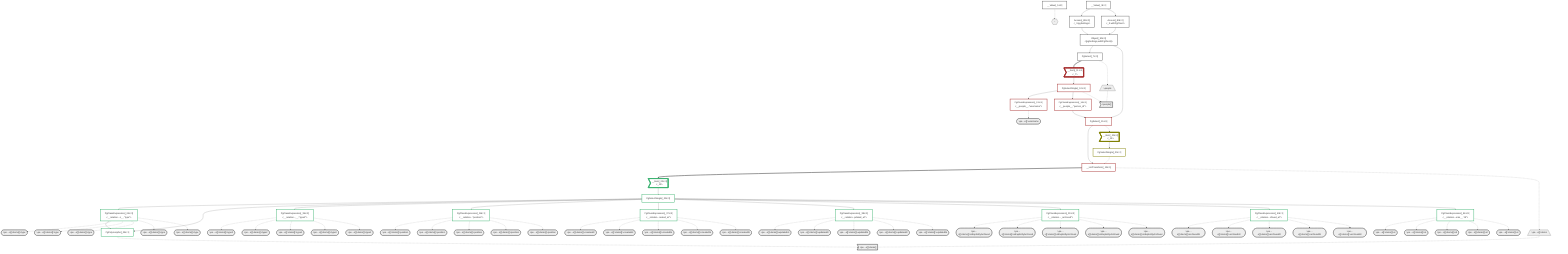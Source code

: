 graph TD
    classDef path fill:#eee,stroke:#000
    classDef plan fill:#fff,stroke-width:3px
    classDef itemplan fill:#fff,stroke-width:6px
    classDef sideeffectplan fill:#f00,stroke-width:6px

    %% subgraph fields
    P1{{"~"}}:::path
    P2[/">people"\]:::path
    P3>">people[]"]:::path
    P2 -.- P3
    P4([">pe…e[]>username"]):::path
    %% P3 -.-> P4
    P5[/">pe…e[]>items"\]:::path
    P6>">pe…e[]>items[]"]:::path
    P5 -.- P6
    P7([">pe…e[]>items[]>id"]):::path
    %% P6 -.-> P7
    P8([">pe…e[]>items[]>type"]):::path
    %% P6 -.-> P8
    P9([">pe…e[]>items[]>type2"]):::path
    %% P6 -.-> P9
    P10([">pe…e[]>items[]>position"]):::path
    %% P6 -.-> P10
    P11([">pe…e[]>items[]>createdAt"]):::path
    %% P6 -.-> P11
    P12([">pe…e[]>items[]>updatedAt"]):::path
    %% P6 -.-> P12
    P13([">pe…e[]>items[]>isExplicitlyArchived"]):::path
    %% P6 -.-> P13
    P14([">pe…e[]>items[]>archivedAt"]):::path
    %% P6 -.-> P14
    P15([">pe…e[]>items[]>id"]):::path
    %% P6 -.-> P15
    P16([">pe…e[]>items[]>type"]):::path
    %% P6 -.-> P16
    P17([">pe…e[]>items[]>type2"]):::path
    %% P6 -.-> P17
    P18([">pe…e[]>items[]>position"]):::path
    %% P6 -.-> P18
    P19([">pe…e[]>items[]>createdAt"]):::path
    %% P6 -.-> P19
    P20([">pe…e[]>items[]>updatedAt"]):::path
    %% P6 -.-> P20
    P21([">pe…e[]>items[]>isExplicitlyArchived"]):::path
    %% P6 -.-> P21
    P22([">pe…e[]>items[]>archivedAt"]):::path
    %% P6 -.-> P22
    P23([">pe…e[]>items[]>id"]):::path
    %% P6 -.-> P23
    P24([">pe…e[]>items[]>type"]):::path
    %% P6 -.-> P24
    P25([">pe…e[]>items[]>type2"]):::path
    %% P6 -.-> P25
    P26([">pe…e[]>items[]>position"]):::path
    %% P6 -.-> P26
    P27([">pe…e[]>items[]>createdAt"]):::path
    %% P6 -.-> P27
    P28([">pe…e[]>items[]>updatedAt"]):::path
    %% P6 -.-> P28
    P29([">pe…e[]>items[]>isExplicitlyArchived"]):::path
    %% P6 -.-> P29
    P30([">pe…e[]>items[]>archivedAt"]):::path
    %% P6 -.-> P30
    P31([">pe…e[]>items[]>id"]):::path
    %% P6 -.-> P31
    P32([">pe…e[]>items[]>type"]):::path
    %% P6 -.-> P32
    P33([">pe…e[]>items[]>type2"]):::path
    %% P6 -.-> P33
    P34([">pe…e[]>items[]>position"]):::path
    %% P6 -.-> P34
    P35([">pe…e[]>items[]>createdAt"]):::path
    %% P6 -.-> P35
    P36([">pe…e[]>items[]>updatedAt"]):::path
    %% P6 -.-> P36
    P37([">pe…e[]>items[]>isExplicitlyArchived"]):::path
    %% P6 -.-> P37
    P38([">pe…e[]>items[]>archivedAt"]):::path
    %% P6 -.-> P38
    P39([">pe…e[]>items[]>id"]):::path
    %% P6 -.-> P39
    P40([">pe…e[]>items[]>type"]):::path
    %% P6 -.-> P40
    P41([">pe…e[]>items[]>type2"]):::path
    %% P6 -.-> P41
    P42([">pe…e[]>items[]>position"]):::path
    %% P6 -.-> P42
    P43([">pe…e[]>items[]>createdAt"]):::path
    %% P6 -.-> P43
    P44([">pe…e[]>items[]>updatedAt"]):::path
    %% P6 -.-> P44
    P45([">pe…e[]>items[]>isExplicitlyArchived"]):::path
    %% P6 -.-> P45
    P46([">pe…e[]>items[]>archivedAt"]):::path
    %% P6 -.-> P46
    %% P3 -.-> P5
    %% P1 -.-> P2
    %% end

    %% define plans
    __Value_3["__Value[_3∈0]<br /><context>"]:::plan
    __Value_5["__Value[_5∈0]<br /><rootValue>"]:::plan
    PgSelect_7["PgSelect[_7∈0]<br /><people>"]:::plan
    __Item_11>"__Item[_11∈1]<br /><_7>"]:::itemplan
    PgSelectSingle_12["PgSelectSingle[_12∈1]<br /><people>"]:::plan
    PgClassExpression_13["PgClassExpression[_13∈1]<br /><__people__.#quot;username#quot;>"]:::plan
    PgClassExpression_14["PgClassExpression[_14∈1]<br /><__people__.#quot;person_id#quot;>"]:::plan
    PgSelect_15["PgSelect[_15∈1]<br /><relational_items>"]:::plan
    __ListTransform_19["__ListTransform[_19∈1]<br /><each:_15>"]:::plan
    __Item_20>"__Item[_20∈2]<br /><_15>"]:::itemplan
    PgSelectSingle_21["PgSelectSingle[_21∈2]<br /><relational_items>"]:::plan
    __Item_22>"__Item[_22∈3]<br /><_19>"]:::itemplan
    PgSelectSingle_23["PgSelectSingle[_23∈3]<br /><relational_items>"]:::plan
    PgClassExpression_24["PgClassExpression[_24∈3]<br /><__relation...s__.#quot;type#quot;>"]:::plan
    PgPolymorphic_25["PgPolymorphic[_25∈3]"]:::plan
    PgClassExpression_35["PgClassExpression[_35∈3]<br /><__relation...__.#quot;type2#quot;>"]:::plan
    PgClassExpression_36["PgClassExpression[_36∈3]<br /><__relation...#quot;position#quot;>"]:::plan
    PgClassExpression_37["PgClassExpression[_37∈3]<br /><__relation...reated_at#quot;>"]:::plan
    PgClassExpression_38["PgClassExpression[_38∈3]<br /><__relation...pdated_at#quot;>"]:::plan
    PgClassExpression_39["PgClassExpression[_39∈3]<br /><__relation..._archived#quot;>"]:::plan
    PgClassExpression_40["PgClassExpression[_40∈3]<br /><__relation...chived_at#quot;>"]:::plan
    PgClassExpression_86["PgClassExpression[_86∈3]<br /><__relation...ems__.#quot;id#quot;>"]:::plan
    Access_88["Access[_88∈0]<br /><_3.pgSettings>"]:::plan
    Access_89["Access[_89∈0]<br /><_3.withPgClient>"]:::plan
    Object_90["Object[_90∈0]<br /><{pgSettings,withPgClient}>"]:::plan

    %% plan dependencies
    Object_90 --> PgSelect_7
    PgSelect_7 ==> __Item_11
    __Item_11 --> PgSelectSingle_12
    PgSelectSingle_12 --> PgClassExpression_13
    PgSelectSingle_12 --> PgClassExpression_14
    Object_90 --> PgSelect_15
    PgClassExpression_14 --> PgSelect_15
    PgSelect_15 --> __ListTransform_19
    PgSelectSingle_21 -.-> __ListTransform_19
    PgSelect_15 -.-> __Item_20
    __Item_20 --> PgSelectSingle_21
    __ListTransform_19 ==> __Item_22
    __Item_22 --> PgSelectSingle_23
    PgSelectSingle_23 --> PgClassExpression_24
    PgSelectSingle_23 --> PgPolymorphic_25
    PgClassExpression_24 --> PgPolymorphic_25
    PgSelectSingle_23 --> PgClassExpression_35
    PgSelectSingle_23 --> PgClassExpression_36
    PgSelectSingle_23 --> PgClassExpression_37
    PgSelectSingle_23 --> PgClassExpression_38
    PgSelectSingle_23 --> PgClassExpression_39
    PgSelectSingle_23 --> PgClassExpression_40
    PgSelectSingle_23 --> PgClassExpression_86
    __Value_3 --> Access_88
    __Value_3 --> Access_89
    Access_88 --> Object_90
    Access_89 --> Object_90

    %% plan-to-path relationships
    __Value_5 -.-> P1
    PgSelect_7 -.-> P2
    PgSelectSingle_12 -.-> P3
    PgClassExpression_13 -.-> P4
    __ListTransform_19 -.-> P5
    PgPolymorphic_25 -.-> P6
    PgClassExpression_86 -.-> P7
    PgClassExpression_24 -.-> P8
    PgClassExpression_35 -.-> P9
    PgClassExpression_36 -.-> P10
    PgClassExpression_37 -.-> P11
    PgClassExpression_38 -.-> P12
    PgClassExpression_39 -.-> P13
    PgClassExpression_40 -.-> P14
    PgClassExpression_86 -.-> P15
    PgClassExpression_24 -.-> P16
    PgClassExpression_35 -.-> P17
    PgClassExpression_36 -.-> P18
    PgClassExpression_37 -.-> P19
    PgClassExpression_38 -.-> P20
    PgClassExpression_39 -.-> P21
    PgClassExpression_40 -.-> P22
    PgClassExpression_86 -.-> P23
    PgClassExpression_24 -.-> P24
    PgClassExpression_35 -.-> P25
    PgClassExpression_36 -.-> P26
    PgClassExpression_37 -.-> P27
    PgClassExpression_38 -.-> P28
    PgClassExpression_39 -.-> P29
    PgClassExpression_40 -.-> P30
    PgClassExpression_86 -.-> P31
    PgClassExpression_24 -.-> P32
    PgClassExpression_35 -.-> P33
    PgClassExpression_36 -.-> P34
    PgClassExpression_37 -.-> P35
    PgClassExpression_38 -.-> P36
    PgClassExpression_39 -.-> P37
    PgClassExpression_40 -.-> P38
    PgClassExpression_86 -.-> P39
    PgClassExpression_24 -.-> P40
    PgClassExpression_35 -.-> P41
    PgClassExpression_36 -.-> P42
    PgClassExpression_37 -.-> P43
    PgClassExpression_38 -.-> P44
    PgClassExpression_39 -.-> P45
    PgClassExpression_40 -.-> P46

    %% allocate buckets
    classDef bucket0 stroke:#696969
    class __Value_3,__Value_5,PgSelect_7,Access_88,Access_89,Object_90 bucket0
    classDef bucket1 stroke:#a52a2a
    class __Item_11,PgSelectSingle_12,PgClassExpression_13,PgClassExpression_14,PgSelect_15,__ListTransform_19 bucket1
    classDef bucket2 stroke:#808000
    class __Item_20,PgSelectSingle_21 bucket2
    classDef bucket3 stroke:#3cb371
    class __Item_22,PgSelectSingle_23,PgClassExpression_24,PgPolymorphic_25,PgClassExpression_35,PgClassExpression_36,PgClassExpression_37,PgClassExpression_38,PgClassExpression_39,PgClassExpression_40,PgClassExpression_86 bucket3